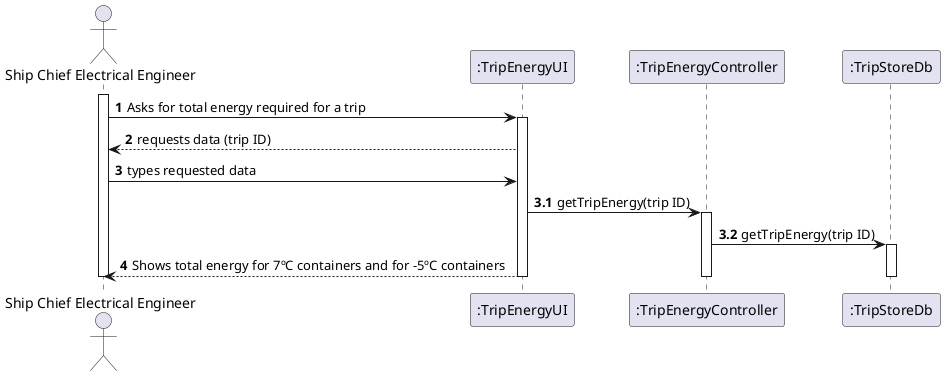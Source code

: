 @startuml
'https://plantuml.com/sequence-diagram

autonumber

actor "Ship Chief Electrical Engineer" as SCEE

participant ":TripEnergyUI" as UI
participant ":TripEnergyController" as CTRL
participant ":TripStoreDb" as TRIPS

activate SCEE
SCEE -> UI : Asks for total energy required for a trip

activate UI
UI --> SCEE : requests data (trip ID)

SCEE -> UI : types requested data

autonumber 3.1

UI -> CTRL : getTripEnergy(trip ID)
activate CTRL

CTRL -> TRIPS : getTripEnergy(trip ID)
activate TRIPS

autonumber 4

UI --> SCEE : Shows total energy for 7ºC containers and for -5ºC containers

deactivate TRIPS
deactivate CTRL
deactivate UI
deactivate SCEE
@enduml